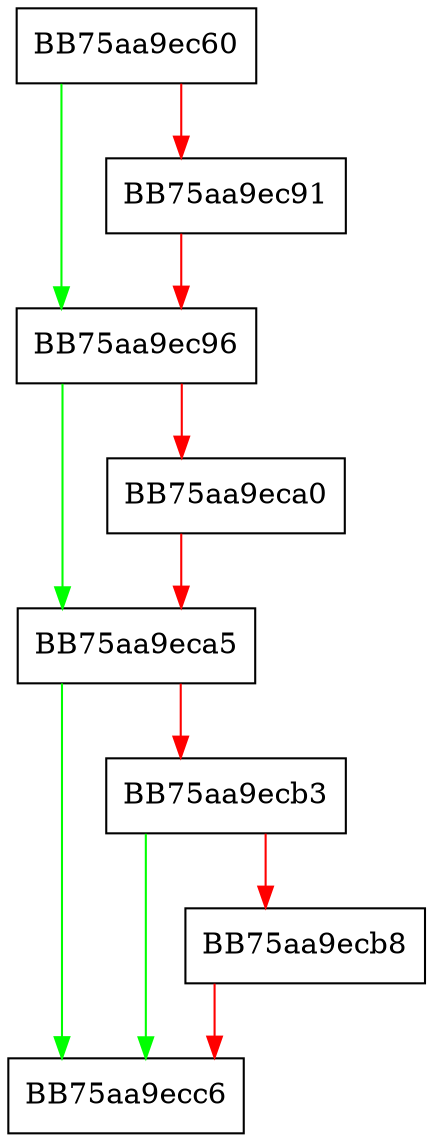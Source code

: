 digraph RpfAPI_GetContextualDataStringA {
  node [shape="box"];
  graph [splines=ortho];
  BB75aa9ec60 -> BB75aa9ec96 [color="green"];
  BB75aa9ec60 -> BB75aa9ec91 [color="red"];
  BB75aa9ec91 -> BB75aa9ec96 [color="red"];
  BB75aa9ec96 -> BB75aa9eca5 [color="green"];
  BB75aa9ec96 -> BB75aa9eca0 [color="red"];
  BB75aa9eca0 -> BB75aa9eca5 [color="red"];
  BB75aa9eca5 -> BB75aa9ecc6 [color="green"];
  BB75aa9eca5 -> BB75aa9ecb3 [color="red"];
  BB75aa9ecb3 -> BB75aa9ecc6 [color="green"];
  BB75aa9ecb3 -> BB75aa9ecb8 [color="red"];
  BB75aa9ecb8 -> BB75aa9ecc6 [color="red"];
}